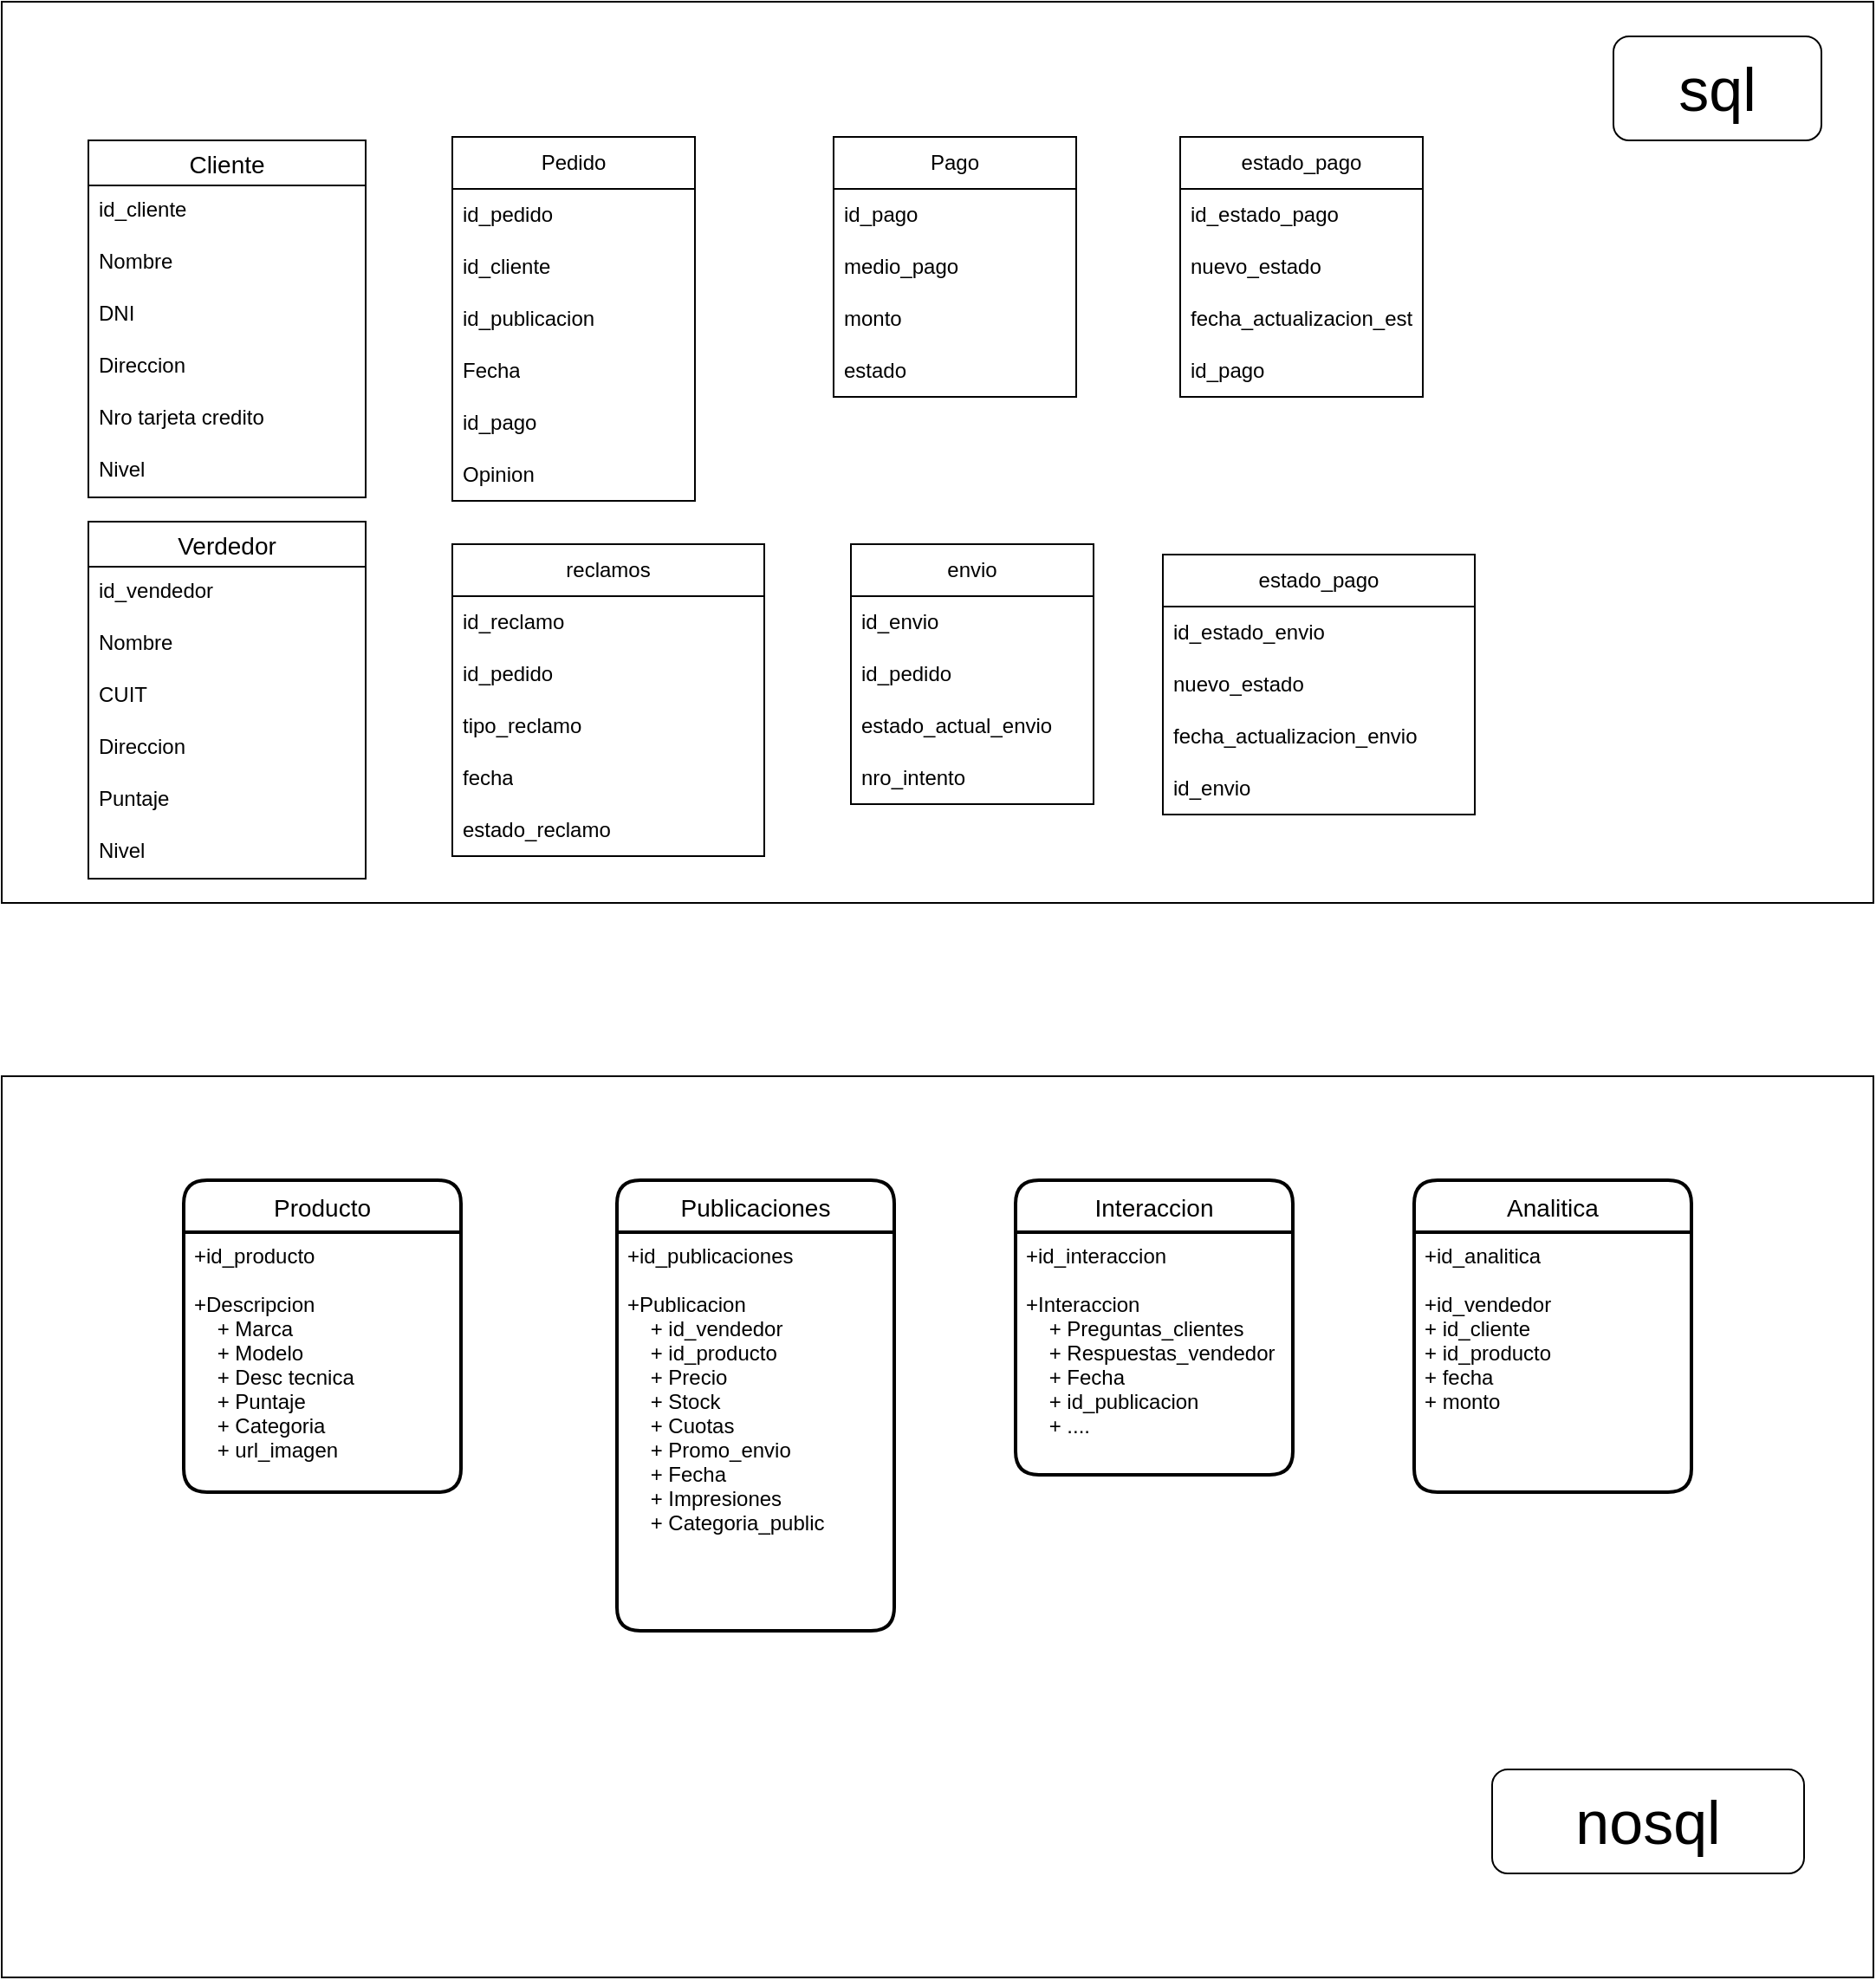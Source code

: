 <mxfile version="20.6.0" type="device" pages="2"><diagram id="KLTpaDOVHteS61DdHK1y" name="Página-1"><mxGraphModel dx="1673" dy="887" grid="1" gridSize="10" guides="1" tooltips="1" connect="1" arrows="1" fold="1" page="1" pageScale="1" pageWidth="1169" pageHeight="827" math="0" shadow="0"><root><mxCell id="0"/><mxCell id="1" parent="0"/><mxCell id="QnfpnduhzG8wWQ3RWNaD-4" value="" style="whiteSpace=wrap;html=1;fontSize=35;" vertex="1" parent="1"><mxGeometry x="50" y="730" width="1080" height="520" as="geometry"/></mxCell><mxCell id="QnfpnduhzG8wWQ3RWNaD-2" value="" style="whiteSpace=wrap;html=1;fontSize=35;align=right;" vertex="1" parent="1"><mxGeometry x="50" y="110" width="1080" height="520" as="geometry"/></mxCell><mxCell id="Q4OCGApkC2FkBFN76viY-1" value="Cliente" style="swimlane;fontStyle=0;childLayout=stackLayout;horizontal=1;startSize=26;horizontalStack=0;resizeParent=1;resizeParentMax=0;resizeLast=0;collapsible=1;marginBottom=0;align=center;fontSize=14;" parent="1" vertex="1"><mxGeometry x="100" y="190" width="160" height="206" as="geometry"/></mxCell><mxCell id="Q4OCGApkC2FkBFN76viY-2" value="id_cliente" style="text;strokeColor=none;fillColor=none;spacingLeft=4;spacingRight=4;overflow=hidden;rotatable=0;points=[[0,0.5],[1,0.5]];portConstraint=eastwest;fontSize=12;" parent="Q4OCGApkC2FkBFN76viY-1" vertex="1"><mxGeometry y="26" width="160" height="30" as="geometry"/></mxCell><mxCell id="Q4OCGApkC2FkBFN76viY-3" value="Nombre" style="text;strokeColor=none;fillColor=none;spacingLeft=4;spacingRight=4;overflow=hidden;rotatable=0;points=[[0,0.5],[1,0.5]];portConstraint=eastwest;fontSize=12;" parent="Q4OCGApkC2FkBFN76viY-1" vertex="1"><mxGeometry y="56" width="160" height="30" as="geometry"/></mxCell><mxCell id="Q4OCGApkC2FkBFN76viY-4" value="DNI" style="text;strokeColor=none;fillColor=none;spacingLeft=4;spacingRight=4;overflow=hidden;rotatable=0;points=[[0,0.5],[1,0.5]];portConstraint=eastwest;fontSize=12;" parent="Q4OCGApkC2FkBFN76viY-1" vertex="1"><mxGeometry y="86" width="160" height="30" as="geometry"/></mxCell><mxCell id="Q4OCGApkC2FkBFN76viY-5" value="Direccion" style="text;strokeColor=none;fillColor=none;spacingLeft=4;spacingRight=4;overflow=hidden;rotatable=0;points=[[0,0.5],[1,0.5]];portConstraint=eastwest;fontSize=12;" parent="Q4OCGApkC2FkBFN76viY-1" vertex="1"><mxGeometry y="116" width="160" height="30" as="geometry"/></mxCell><mxCell id="Q4OCGApkC2FkBFN76viY-14" value="Nro tarjeta credito" style="text;strokeColor=none;fillColor=none;spacingLeft=4;spacingRight=4;overflow=hidden;rotatable=0;points=[[0,0.5],[1,0.5]];portConstraint=eastwest;fontSize=12;" parent="Q4OCGApkC2FkBFN76viY-1" vertex="1"><mxGeometry y="146" width="160" height="30" as="geometry"/></mxCell><mxCell id="D8LmSa6NwpiUsFDzRbc8-39" value="Nivel" style="text;strokeColor=none;fillColor=none;spacingLeft=4;spacingRight=4;overflow=hidden;rotatable=0;points=[[0,0.5],[1,0.5]];portConstraint=eastwest;fontSize=12;" vertex="1" parent="Q4OCGApkC2FkBFN76viY-1"><mxGeometry y="176" width="160" height="30" as="geometry"/></mxCell><mxCell id="Q4OCGApkC2FkBFN76viY-6" value="Pedido" style="swimlane;fontStyle=0;childLayout=stackLayout;horizontal=1;startSize=30;horizontalStack=0;resizeParent=1;resizeParentMax=0;resizeLast=0;collapsible=1;marginBottom=0;whiteSpace=wrap;html=1;" parent="1" vertex="1"><mxGeometry x="310" y="188" width="140" height="210" as="geometry"/></mxCell><mxCell id="Q4OCGApkC2FkBFN76viY-7" value="id_pedido" style="text;strokeColor=none;fillColor=none;align=left;verticalAlign=middle;spacingLeft=4;spacingRight=4;overflow=hidden;points=[[0,0.5],[1,0.5]];portConstraint=eastwest;rotatable=0;whiteSpace=wrap;html=1;" parent="Q4OCGApkC2FkBFN76viY-6" vertex="1"><mxGeometry y="30" width="140" height="30" as="geometry"/></mxCell><mxCell id="Q4OCGApkC2FkBFN76viY-9" value="id_cliente" style="text;strokeColor=none;fillColor=none;align=left;verticalAlign=middle;spacingLeft=4;spacingRight=4;overflow=hidden;points=[[0,0.5],[1,0.5]];portConstraint=eastwest;rotatable=0;whiteSpace=wrap;html=1;" parent="Q4OCGApkC2FkBFN76viY-6" vertex="1"><mxGeometry y="60" width="140" height="30" as="geometry"/></mxCell><mxCell id="D8LmSa6NwpiUsFDzRbc8-41" value="id_publicacion" style="text;strokeColor=none;fillColor=none;align=left;verticalAlign=middle;spacingLeft=4;spacingRight=4;overflow=hidden;points=[[0,0.5],[1,0.5]];portConstraint=eastwest;rotatable=0;whiteSpace=wrap;html=1;" vertex="1" parent="Q4OCGApkC2FkBFN76viY-6"><mxGeometry y="90" width="140" height="30" as="geometry"/></mxCell><mxCell id="Q4OCGApkC2FkBFN76viY-25" value="Fecha" style="text;strokeColor=none;fillColor=none;align=left;verticalAlign=middle;spacingLeft=4;spacingRight=4;overflow=hidden;points=[[0,0.5],[1,0.5]];portConstraint=eastwest;rotatable=0;whiteSpace=wrap;html=1;" parent="Q4OCGApkC2FkBFN76viY-6" vertex="1"><mxGeometry y="120" width="140" height="30" as="geometry"/></mxCell><mxCell id="D8LmSa6NwpiUsFDzRbc8-4" value="id_pago" style="text;strokeColor=none;fillColor=none;align=left;verticalAlign=middle;spacingLeft=4;spacingRight=4;overflow=hidden;points=[[0,0.5],[1,0.5]];portConstraint=eastwest;rotatable=0;whiteSpace=wrap;html=1;" vertex="1" parent="Q4OCGApkC2FkBFN76viY-6"><mxGeometry y="150" width="140" height="30" as="geometry"/></mxCell><mxCell id="D8LmSa6NwpiUsFDzRbc8-48" value="Opinion" style="text;strokeColor=none;fillColor=none;align=left;verticalAlign=middle;spacingLeft=4;spacingRight=4;overflow=hidden;points=[[0,0.5],[1,0.5]];portConstraint=eastwest;rotatable=0;whiteSpace=wrap;html=1;" vertex="1" parent="Q4OCGApkC2FkBFN76viY-6"><mxGeometry y="180" width="140" height="30" as="geometry"/></mxCell><mxCell id="Q4OCGApkC2FkBFN76viY-16" value="Producto" style="swimlane;childLayout=stackLayout;horizontal=1;startSize=30;horizontalStack=0;rounded=1;fontSize=14;fontStyle=0;strokeWidth=2;resizeParent=0;resizeLast=1;shadow=0;dashed=0;align=center;" parent="1" vertex="1"><mxGeometry x="155" y="790" width="160" height="180" as="geometry"/></mxCell><mxCell id="Q4OCGApkC2FkBFN76viY-17" value="+id_producto&#10;&#10;+Descripcion&#10;    + Marca&#10;    + Modelo&#10;    + Desc tecnica&#10;    + Puntaje&#10;    + Categoria&#10;    + url_imagen&#10;   " style="align=left;strokeColor=none;fillColor=none;spacingLeft=4;fontSize=12;verticalAlign=top;resizable=0;rotatable=0;part=1;" parent="Q4OCGApkC2FkBFN76viY-16" vertex="1"><mxGeometry y="30" width="160" height="150" as="geometry"/></mxCell><mxCell id="Q4OCGApkC2FkBFN76viY-19" value="Verdedor" style="swimlane;fontStyle=0;childLayout=stackLayout;horizontal=1;startSize=26;horizontalStack=0;resizeParent=1;resizeParentMax=0;resizeLast=0;collapsible=1;marginBottom=0;align=center;fontSize=14;" parent="1" vertex="1"><mxGeometry x="100" y="410" width="160" height="206" as="geometry"/></mxCell><mxCell id="Q4OCGApkC2FkBFN76viY-20" value="id_vendedor" style="text;strokeColor=none;fillColor=none;spacingLeft=4;spacingRight=4;overflow=hidden;rotatable=0;points=[[0,0.5],[1,0.5]];portConstraint=eastwest;fontSize=12;" parent="Q4OCGApkC2FkBFN76viY-19" vertex="1"><mxGeometry y="26" width="160" height="30" as="geometry"/></mxCell><mxCell id="Q4OCGApkC2FkBFN76viY-21" value="Nombre" style="text;strokeColor=none;fillColor=none;spacingLeft=4;spacingRight=4;overflow=hidden;rotatable=0;points=[[0,0.5],[1,0.5]];portConstraint=eastwest;fontSize=12;" parent="Q4OCGApkC2FkBFN76viY-19" vertex="1"><mxGeometry y="56" width="160" height="30" as="geometry"/></mxCell><mxCell id="Q4OCGApkC2FkBFN76viY-22" value="CUIT" style="text;strokeColor=none;fillColor=none;spacingLeft=4;spacingRight=4;overflow=hidden;rotatable=0;points=[[0,0.5],[1,0.5]];portConstraint=eastwest;fontSize=12;" parent="Q4OCGApkC2FkBFN76viY-19" vertex="1"><mxGeometry y="86" width="160" height="30" as="geometry"/></mxCell><mxCell id="Q4OCGApkC2FkBFN76viY-23" value="Direccion" style="text;strokeColor=none;fillColor=none;spacingLeft=4;spacingRight=4;overflow=hidden;rotatable=0;points=[[0,0.5],[1,0.5]];portConstraint=eastwest;fontSize=12;" parent="Q4OCGApkC2FkBFN76viY-19" vertex="1"><mxGeometry y="116" width="160" height="30" as="geometry"/></mxCell><mxCell id="D8LmSa6NwpiUsFDzRbc8-38" value="Puntaje" style="text;strokeColor=none;fillColor=none;spacingLeft=4;spacingRight=4;overflow=hidden;rotatable=0;points=[[0,0.5],[1,0.5]];portConstraint=eastwest;fontSize=12;" vertex="1" parent="Q4OCGApkC2FkBFN76viY-19"><mxGeometry y="146" width="160" height="30" as="geometry"/></mxCell><mxCell id="D8LmSa6NwpiUsFDzRbc8-40" value="Nivel" style="text;strokeColor=none;fillColor=none;spacingLeft=4;spacingRight=4;overflow=hidden;rotatable=0;points=[[0,0.5],[1,0.5]];portConstraint=eastwest;fontSize=12;" vertex="1" parent="Q4OCGApkC2FkBFN76viY-19"><mxGeometry y="176" width="160" height="30" as="geometry"/></mxCell><mxCell id="Q4OCGApkC2FkBFN76viY-26" value="Interaccion" style="swimlane;childLayout=stackLayout;horizontal=1;startSize=30;horizontalStack=0;rounded=1;fontSize=14;fontStyle=0;strokeWidth=2;resizeParent=0;resizeLast=1;shadow=0;dashed=0;align=center;" parent="1" vertex="1"><mxGeometry x="635" y="790" width="160" height="170" as="geometry"/></mxCell><mxCell id="Q4OCGApkC2FkBFN76viY-27" value="+id_interaccion&#10;&#10;+Interaccion&#10;    + Preguntas_clientes&#10;    + Respuestas_vendedor&#10;    + Fecha&#10;    + id_publicacion&#10;    + ...." style="align=left;strokeColor=none;fillColor=none;spacingLeft=4;fontSize=12;verticalAlign=top;resizable=0;rotatable=0;part=1;" parent="Q4OCGApkC2FkBFN76viY-26" vertex="1"><mxGeometry y="30" width="160" height="140" as="geometry"/></mxCell><mxCell id="Q4OCGApkC2FkBFN76viY-35" value="Publicaciones" style="swimlane;childLayout=stackLayout;horizontal=1;startSize=30;horizontalStack=0;rounded=1;fontSize=14;fontStyle=0;strokeWidth=2;resizeParent=0;resizeLast=1;shadow=0;dashed=0;align=center;" parent="1" vertex="1"><mxGeometry x="405" y="790" width="160" height="260" as="geometry"/></mxCell><mxCell id="Q4OCGApkC2FkBFN76viY-36" value="+id_publicaciones&#10;&#10;+Publicacion&#10;    + id_vendedor&#10;    + id_producto&#10;    + Precio&#10;    + Stock&#10;    + Cuotas&#10;    + Promo_envio&#10;    + Fecha&#10;    + Impresiones&#10;    + Categoria_public" style="align=left;strokeColor=none;fillColor=none;spacingLeft=4;fontSize=12;verticalAlign=top;resizable=0;rotatable=0;part=1;" parent="Q4OCGApkC2FkBFN76viY-35" vertex="1"><mxGeometry y="30" width="160" height="230" as="geometry"/></mxCell><mxCell id="D8LmSa6NwpiUsFDzRbc8-2" value="Analitica" style="swimlane;childLayout=stackLayout;horizontal=1;startSize=30;horizontalStack=0;rounded=1;fontSize=14;fontStyle=0;strokeWidth=2;resizeParent=0;resizeLast=1;shadow=0;dashed=0;align=center;" vertex="1" parent="1"><mxGeometry x="865" y="790" width="160" height="180" as="geometry"/></mxCell><mxCell id="D8LmSa6NwpiUsFDzRbc8-3" value="+id_analitica&#10;&#10;+id_vendedor&#10;+ id_cliente&#10;+ id_producto&#10;+ fecha&#10;+ monto" style="align=left;strokeColor=none;fillColor=none;spacingLeft=4;fontSize=12;verticalAlign=top;resizable=0;rotatable=0;part=1;" vertex="1" parent="D8LmSa6NwpiUsFDzRbc8-2"><mxGeometry y="30" width="160" height="150" as="geometry"/></mxCell><mxCell id="D8LmSa6NwpiUsFDzRbc8-5" value="Pago" style="swimlane;fontStyle=0;childLayout=stackLayout;horizontal=1;startSize=30;horizontalStack=0;resizeParent=1;resizeParentMax=0;resizeLast=0;collapsible=1;marginBottom=0;whiteSpace=wrap;html=1;" vertex="1" parent="1"><mxGeometry x="530" y="188" width="140" height="150" as="geometry"/></mxCell><mxCell id="D8LmSa6NwpiUsFDzRbc8-6" value="id_pago" style="text;strokeColor=none;fillColor=none;align=left;verticalAlign=middle;spacingLeft=4;spacingRight=4;overflow=hidden;points=[[0,0.5],[1,0.5]];portConstraint=eastwest;rotatable=0;whiteSpace=wrap;html=1;" vertex="1" parent="D8LmSa6NwpiUsFDzRbc8-5"><mxGeometry y="30" width="140" height="30" as="geometry"/></mxCell><mxCell id="D8LmSa6NwpiUsFDzRbc8-7" value="medio_pago" style="text;strokeColor=none;fillColor=none;align=left;verticalAlign=middle;spacingLeft=4;spacingRight=4;overflow=hidden;points=[[0,0.5],[1,0.5]];portConstraint=eastwest;rotatable=0;whiteSpace=wrap;html=1;" vertex="1" parent="D8LmSa6NwpiUsFDzRbc8-5"><mxGeometry y="60" width="140" height="30" as="geometry"/></mxCell><mxCell id="D8LmSa6NwpiUsFDzRbc8-8" value="monto" style="text;strokeColor=none;fillColor=none;align=left;verticalAlign=middle;spacingLeft=4;spacingRight=4;overflow=hidden;points=[[0,0.5],[1,0.5]];portConstraint=eastwest;rotatable=0;whiteSpace=wrap;html=1;" vertex="1" parent="D8LmSa6NwpiUsFDzRbc8-5"><mxGeometry y="90" width="140" height="30" as="geometry"/></mxCell><mxCell id="D8LmSa6NwpiUsFDzRbc8-9" value="estado" style="text;strokeColor=none;fillColor=none;align=left;verticalAlign=middle;spacingLeft=4;spacingRight=4;overflow=hidden;points=[[0,0.5],[1,0.5]];portConstraint=eastwest;rotatable=0;whiteSpace=wrap;html=1;" vertex="1" parent="D8LmSa6NwpiUsFDzRbc8-5"><mxGeometry y="120" width="140" height="30" as="geometry"/></mxCell><mxCell id="D8LmSa6NwpiUsFDzRbc8-12" value="estado_pago" style="swimlane;fontStyle=0;childLayout=stackLayout;horizontal=1;startSize=30;horizontalStack=0;resizeParent=1;resizeParentMax=0;resizeLast=0;collapsible=1;marginBottom=0;whiteSpace=wrap;html=1;" vertex="1" parent="1"><mxGeometry x="730" y="188" width="140" height="150" as="geometry"/></mxCell><mxCell id="D8LmSa6NwpiUsFDzRbc8-13" value="id_estado_pago" style="text;strokeColor=none;fillColor=none;align=left;verticalAlign=middle;spacingLeft=4;spacingRight=4;overflow=hidden;points=[[0,0.5],[1,0.5]];portConstraint=eastwest;rotatable=0;whiteSpace=wrap;html=1;" vertex="1" parent="D8LmSa6NwpiUsFDzRbc8-12"><mxGeometry y="30" width="140" height="30" as="geometry"/></mxCell><mxCell id="D8LmSa6NwpiUsFDzRbc8-14" value="nuevo_estado" style="text;strokeColor=none;fillColor=none;align=left;verticalAlign=middle;spacingLeft=4;spacingRight=4;overflow=hidden;points=[[0,0.5],[1,0.5]];portConstraint=eastwest;rotatable=0;whiteSpace=wrap;html=1;" vertex="1" parent="D8LmSa6NwpiUsFDzRbc8-12"><mxGeometry y="60" width="140" height="30" as="geometry"/></mxCell><mxCell id="D8LmSa6NwpiUsFDzRbc8-15" value="fecha_actualizacion_est" style="text;strokeColor=none;fillColor=none;align=left;verticalAlign=middle;spacingLeft=4;spacingRight=4;overflow=hidden;points=[[0,0.5],[1,0.5]];portConstraint=eastwest;rotatable=0;whiteSpace=wrap;html=1;" vertex="1" parent="D8LmSa6NwpiUsFDzRbc8-12"><mxGeometry y="90" width="140" height="30" as="geometry"/></mxCell><mxCell id="D8LmSa6NwpiUsFDzRbc8-19" value="id_pago" style="text;strokeColor=none;fillColor=none;align=left;verticalAlign=middle;spacingLeft=4;spacingRight=4;overflow=hidden;points=[[0,0.5],[1,0.5]];portConstraint=eastwest;rotatable=0;whiteSpace=wrap;html=1;" vertex="1" parent="D8LmSa6NwpiUsFDzRbc8-12"><mxGeometry y="120" width="140" height="30" as="geometry"/></mxCell><mxCell id="D8LmSa6NwpiUsFDzRbc8-20" value="envio" style="swimlane;fontStyle=0;childLayout=stackLayout;horizontal=1;startSize=30;horizontalStack=0;resizeParent=1;resizeParentMax=0;resizeLast=0;collapsible=1;marginBottom=0;whiteSpace=wrap;html=1;" vertex="1" parent="1"><mxGeometry x="540" y="423" width="140" height="150" as="geometry"/></mxCell><mxCell id="D8LmSa6NwpiUsFDzRbc8-21" value="id_envio" style="text;strokeColor=none;fillColor=none;align=left;verticalAlign=middle;spacingLeft=4;spacingRight=4;overflow=hidden;points=[[0,0.5],[1,0.5]];portConstraint=eastwest;rotatable=0;whiteSpace=wrap;html=1;" vertex="1" parent="D8LmSa6NwpiUsFDzRbc8-20"><mxGeometry y="30" width="140" height="30" as="geometry"/></mxCell><mxCell id="D8LmSa6NwpiUsFDzRbc8-22" value="id_pedido" style="text;strokeColor=none;fillColor=none;align=left;verticalAlign=middle;spacingLeft=4;spacingRight=4;overflow=hidden;points=[[0,0.5],[1,0.5]];portConstraint=eastwest;rotatable=0;whiteSpace=wrap;html=1;" vertex="1" parent="D8LmSa6NwpiUsFDzRbc8-20"><mxGeometry y="60" width="140" height="30" as="geometry"/></mxCell><mxCell id="D8LmSa6NwpiUsFDzRbc8-23" value="estado_actual_envio" style="text;strokeColor=none;fillColor=none;align=left;verticalAlign=middle;spacingLeft=4;spacingRight=4;overflow=hidden;points=[[0,0.5],[1,0.5]];portConstraint=eastwest;rotatable=0;whiteSpace=wrap;html=1;" vertex="1" parent="D8LmSa6NwpiUsFDzRbc8-20"><mxGeometry y="90" width="140" height="30" as="geometry"/></mxCell><mxCell id="D8LmSa6NwpiUsFDzRbc8-25" value="nro_intento" style="text;strokeColor=none;fillColor=none;align=left;verticalAlign=middle;spacingLeft=4;spacingRight=4;overflow=hidden;points=[[0,0.5],[1,0.5]];portConstraint=eastwest;rotatable=0;whiteSpace=wrap;html=1;" vertex="1" parent="D8LmSa6NwpiUsFDzRbc8-20"><mxGeometry y="120" width="140" height="30" as="geometry"/></mxCell><mxCell id="D8LmSa6NwpiUsFDzRbc8-27" value="estado_pago" style="swimlane;fontStyle=0;childLayout=stackLayout;horizontal=1;startSize=30;horizontalStack=0;resizeParent=1;resizeParentMax=0;resizeLast=0;collapsible=1;marginBottom=0;whiteSpace=wrap;html=1;" vertex="1" parent="1"><mxGeometry x="720" y="429" width="180" height="150" as="geometry"/></mxCell><mxCell id="D8LmSa6NwpiUsFDzRbc8-28" value="id_estado_envio" style="text;strokeColor=none;fillColor=none;align=left;verticalAlign=middle;spacingLeft=4;spacingRight=4;overflow=hidden;points=[[0,0.5],[1,0.5]];portConstraint=eastwest;rotatable=0;whiteSpace=wrap;html=1;" vertex="1" parent="D8LmSa6NwpiUsFDzRbc8-27"><mxGeometry y="30" width="180" height="30" as="geometry"/></mxCell><mxCell id="D8LmSa6NwpiUsFDzRbc8-29" value="nuevo_estado" style="text;strokeColor=none;fillColor=none;align=left;verticalAlign=middle;spacingLeft=4;spacingRight=4;overflow=hidden;points=[[0,0.5],[1,0.5]];portConstraint=eastwest;rotatable=0;whiteSpace=wrap;html=1;" vertex="1" parent="D8LmSa6NwpiUsFDzRbc8-27"><mxGeometry y="60" width="180" height="30" as="geometry"/></mxCell><mxCell id="D8LmSa6NwpiUsFDzRbc8-30" value="fecha_actualizacion_envio" style="text;strokeColor=none;fillColor=none;align=left;verticalAlign=middle;spacingLeft=4;spacingRight=4;overflow=hidden;points=[[0,0.5],[1,0.5]];portConstraint=eastwest;rotatable=0;whiteSpace=wrap;html=1;" vertex="1" parent="D8LmSa6NwpiUsFDzRbc8-27"><mxGeometry y="90" width="180" height="30" as="geometry"/></mxCell><mxCell id="D8LmSa6NwpiUsFDzRbc8-31" value="id_envio" style="text;strokeColor=none;fillColor=none;align=left;verticalAlign=middle;spacingLeft=4;spacingRight=4;overflow=hidden;points=[[0,0.5],[1,0.5]];portConstraint=eastwest;rotatable=0;whiteSpace=wrap;html=1;" vertex="1" parent="D8LmSa6NwpiUsFDzRbc8-27"><mxGeometry y="120" width="180" height="30" as="geometry"/></mxCell><mxCell id="D8LmSa6NwpiUsFDzRbc8-32" value="reclamos" style="swimlane;fontStyle=0;childLayout=stackLayout;horizontal=1;startSize=30;horizontalStack=0;resizeParent=1;resizeParentMax=0;resizeLast=0;collapsible=1;marginBottom=0;whiteSpace=wrap;html=1;" vertex="1" parent="1"><mxGeometry x="310" y="423" width="180" height="180" as="geometry"/></mxCell><mxCell id="D8LmSa6NwpiUsFDzRbc8-33" value="id_reclamo" style="text;strokeColor=none;fillColor=none;align=left;verticalAlign=middle;spacingLeft=4;spacingRight=4;overflow=hidden;points=[[0,0.5],[1,0.5]];portConstraint=eastwest;rotatable=0;whiteSpace=wrap;html=1;" vertex="1" parent="D8LmSa6NwpiUsFDzRbc8-32"><mxGeometry y="30" width="180" height="30" as="geometry"/></mxCell><mxCell id="D8LmSa6NwpiUsFDzRbc8-34" value="id_pedido" style="text;strokeColor=none;fillColor=none;align=left;verticalAlign=middle;spacingLeft=4;spacingRight=4;overflow=hidden;points=[[0,0.5],[1,0.5]];portConstraint=eastwest;rotatable=0;whiteSpace=wrap;html=1;" vertex="1" parent="D8LmSa6NwpiUsFDzRbc8-32"><mxGeometry y="60" width="180" height="30" as="geometry"/></mxCell><mxCell id="D8LmSa6NwpiUsFDzRbc8-35" value="tipo_reclamo" style="text;strokeColor=none;fillColor=none;align=left;verticalAlign=middle;spacingLeft=4;spacingRight=4;overflow=hidden;points=[[0,0.5],[1,0.5]];portConstraint=eastwest;rotatable=0;whiteSpace=wrap;html=1;" vertex="1" parent="D8LmSa6NwpiUsFDzRbc8-32"><mxGeometry y="90" width="180" height="30" as="geometry"/></mxCell><mxCell id="D8LmSa6NwpiUsFDzRbc8-36" value="fecha" style="text;strokeColor=none;fillColor=none;align=left;verticalAlign=middle;spacingLeft=4;spacingRight=4;overflow=hidden;points=[[0,0.5],[1,0.5]];portConstraint=eastwest;rotatable=0;whiteSpace=wrap;html=1;" vertex="1" parent="D8LmSa6NwpiUsFDzRbc8-32"><mxGeometry y="120" width="180" height="30" as="geometry"/></mxCell><mxCell id="D8LmSa6NwpiUsFDzRbc8-37" value="estado_reclamo" style="text;strokeColor=none;fillColor=none;align=left;verticalAlign=middle;spacingLeft=4;spacingRight=4;overflow=hidden;points=[[0,0.5],[1,0.5]];portConstraint=eastwest;rotatable=0;whiteSpace=wrap;html=1;" vertex="1" parent="D8LmSa6NwpiUsFDzRbc8-32"><mxGeometry y="150" width="180" height="30" as="geometry"/></mxCell><mxCell id="QnfpnduhzG8wWQ3RWNaD-5" value="sql" style="rounded=1;whiteSpace=wrap;html=1;fontSize=35;" vertex="1" parent="1"><mxGeometry x="980" y="130" width="120" height="60" as="geometry"/></mxCell><mxCell id="QnfpnduhzG8wWQ3RWNaD-6" value="nosql" style="rounded=1;whiteSpace=wrap;html=1;fontSize=35;" vertex="1" parent="1"><mxGeometry x="910" y="1130" width="180" height="60" as="geometry"/></mxCell></root></mxGraphModel></diagram><diagram id="NlGBdNHudioab9RLvU3w" name="Página-2"><mxGraphModel dx="2370" dy="1257" grid="1" gridSize="10" guides="1" tooltips="1" connect="1" arrows="1" fold="1" page="1" pageScale="1" pageWidth="827" pageHeight="1169" math="0" shadow="0"><root><mxCell id="0"/><mxCell id="1" parent="0"/><mxCell id="ijec0Ez6TOgbfEex5NIl-18" value="" style="shape=image;verticalLabelPosition=bottom;labelBackgroundColor=default;verticalAlign=top;aspect=fixed;imageAspect=0;image=https://media.awslagi.com/2020/05/15151745/awslagi.com-amazon-rds-icon.png;clipPath=inset(0% 29.67% 7.26% 27%);" vertex="1" parent="1"><mxGeometry x="766.61" y="140" width="227.65" height="190" as="geometry"/></mxCell><mxCell id="ijec0Ez6TOgbfEex5NIl-20" value="" style="shape=image;verticalLabelPosition=bottom;labelBackgroundColor=default;verticalAlign=top;aspect=fixed;imageAspect=0;image=https://pritul95-aws-asset.s3.amazonaws.com/AWS-Architecture-Icons_PNG_20200430/PNG+Dark/Networking+%26+Content+Delivery/Amazon-API-Gateway%404x.png;" vertex="1" parent="1"><mxGeometry x="440" y="500" width="190" height="190" as="geometry"/></mxCell><mxCell id="ijec0Ez6TOgbfEex5NIl-24" value="" style="shape=image;verticalLabelPosition=bottom;labelBackgroundColor=default;verticalAlign=top;aspect=fixed;imageAspect=0;image=https://awscoach.net/wp-content/uploads/2019/05/lambdaIcon.png;" vertex="1" parent="1"><mxGeometry x="780" y="500.43" width="200.87" height="209.57" as="geometry"/></mxCell><mxCell id="SG2vg1SiKCpz1tlW4bCK-1" value="" style="shape=image;verticalLabelPosition=bottom;labelBackgroundColor=default;verticalAlign=top;aspect=fixed;imageAspect=0;image=https://www.dmuth.org/wp-content/uploads/2019/09/aws-s3-icon.png;" vertex="1" parent="1"><mxGeometry x="765.43" y="820" width="230" height="230" as="geometry"/></mxCell><mxCell id="SG2vg1SiKCpz1tlW4bCK-3" value="" style="shape=flexArrow;endArrow=classic;startArrow=classic;html=1;rounded=0;fontSize=35;" edge="1" parent="1"><mxGeometry width="100" height="100" relative="1" as="geometry"><mxPoint x="256" y="583" as="sourcePoint"/><mxPoint x="406" y="583" as="targetPoint"/></mxGeometry></mxCell><mxCell id="SG2vg1SiKCpz1tlW4bCK-4" value="" style="shape=flexArrow;endArrow=classic;startArrow=classic;html=1;rounded=0;fontSize=35;" edge="1" parent="1"><mxGeometry width="100" height="100" relative="1" as="geometry"><mxPoint x="879.85" y="458" as="sourcePoint"/><mxPoint x="879.85" y="368" as="targetPoint"/></mxGeometry></mxCell><mxCell id="SG2vg1SiKCpz1tlW4bCK-6" value="" style="shape=flexArrow;endArrow=classic;startArrow=classic;html=1;rounded=0;fontSize=35;" edge="1" parent="1"><mxGeometry width="100" height="100" relative="1" as="geometry"><mxPoint x="660" y="584" as="sourcePoint"/><mxPoint x="750" y="584" as="targetPoint"/></mxGeometry></mxCell><mxCell id="SG2vg1SiKCpz1tlW4bCK-7" value="" style="shape=flexArrow;endArrow=classic;startArrow=classic;html=1;rounded=0;fontSize=35;" edge="1" parent="1"><mxGeometry width="100" height="100" relative="1" as="geometry"><mxPoint x="879.85" y="817" as="sourcePoint"/><mxPoint x="879.85" y="727" as="targetPoint"/></mxGeometry></mxCell><mxCell id="SG2vg1SiKCpz1tlW4bCK-8" value="Usuario" style="shape=umlActor;verticalLabelPosition=bottom;verticalAlign=top;html=1;outlineConnect=0;fontSize=35;" vertex="1" parent="1"><mxGeometry x="145" y="528" width="65" height="90" as="geometry"/></mxCell></root></mxGraphModel></diagram></mxfile>